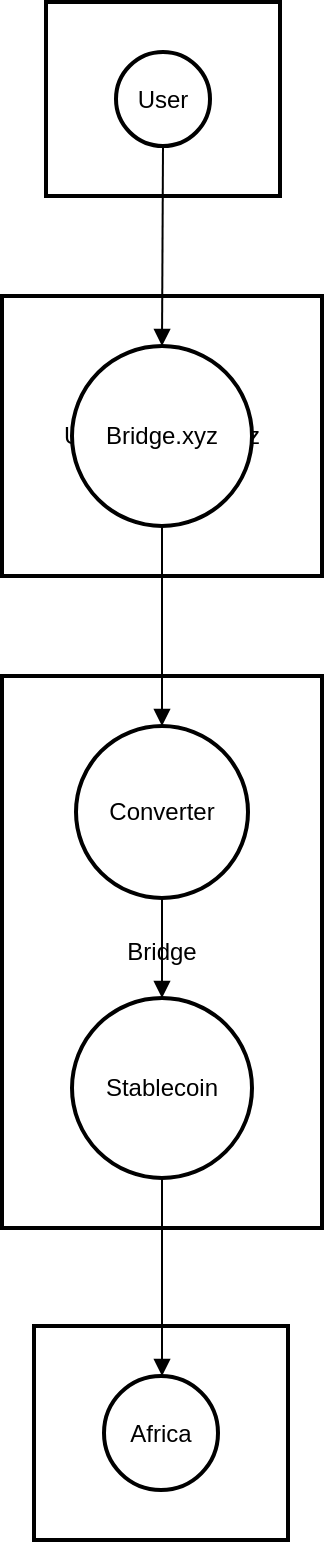 <mxfile version="24.8.6">
  <diagram name="Page-1" id="KQAVt6frobfL3BxXdqqZ">
    <mxGraphModel>
      <root>
        <mxCell id="0" />
        <mxCell id="1" parent="0" />
        <mxCell id="2" value="Transfer" style="whiteSpace=wrap;strokeWidth=2;" vertex="1" parent="1">
          <mxGeometry x="24" y="670" width="127" height="107" as="geometry" />
        </mxCell>
        <mxCell id="3" value="Bridge" style="whiteSpace=wrap;strokeWidth=2;" vertex="1" parent="1">
          <mxGeometry x="8" y="345" width="160" height="276" as="geometry" />
        </mxCell>
        <mxCell id="4" value="USD to Bridge.xyz" style="whiteSpace=wrap;strokeWidth=2;" vertex="1" parent="1">
          <mxGeometry x="8" y="155" width="160" height="140" as="geometry" />
        </mxCell>
        <mxCell id="5" value="User" style="whiteSpace=wrap;strokeWidth=2;" vertex="1" parent="1">
          <mxGeometry x="30" y="8" width="117" height="97" as="geometry" />
        </mxCell>
        <mxCell id="6" value="User" style="ellipse;aspect=fixed;strokeWidth=2;whiteSpace=wrap;" vertex="1" parent="1">
          <mxGeometry x="65" y="33" width="47" height="47" as="geometry" />
        </mxCell>
        <mxCell id="7" value="Bridge.xyz" style="ellipse;aspect=fixed;strokeWidth=2;whiteSpace=wrap;" vertex="1" parent="1">
          <mxGeometry x="43" y="180" width="90" height="90" as="geometry" />
        </mxCell>
        <mxCell id="8" value="Converter" style="ellipse;aspect=fixed;strokeWidth=2;whiteSpace=wrap;" vertex="1" parent="1">
          <mxGeometry x="45" y="370" width="86" height="86" as="geometry" />
        </mxCell>
        <mxCell id="9" value="Stablecoin" style="ellipse;aspect=fixed;strokeWidth=2;whiteSpace=wrap;" vertex="1" parent="1">
          <mxGeometry x="43" y="506" width="90" height="90" as="geometry" />
        </mxCell>
        <mxCell id="10" value="Africa" style="ellipse;aspect=fixed;strokeWidth=2;whiteSpace=wrap;" vertex="1" parent="1">
          <mxGeometry x="59" y="695" width="57" height="57" as="geometry" />
        </mxCell>
        <mxCell id="11" value="" style="curved=1;startArrow=none;endArrow=block;exitX=0.49;exitY=1;entryX=0.5;entryY=0;" edge="1" parent="1" source="6" target="7">
          <mxGeometry relative="1" as="geometry">
            <Array as="points" />
          </mxGeometry>
        </mxCell>
        <mxCell id="12" value="" style="curved=1;startArrow=none;endArrow=block;exitX=0.5;exitY=1;entryX=0.5;entryY=0;" edge="1" parent="1" source="7" target="8">
          <mxGeometry relative="1" as="geometry">
            <Array as="points" />
          </mxGeometry>
        </mxCell>
        <mxCell id="13" value="" style="curved=1;startArrow=none;endArrow=block;exitX=0.5;exitY=1;entryX=0.5;entryY=0;" edge="1" parent="1" source="8" target="9">
          <mxGeometry relative="1" as="geometry">
            <Array as="points" />
          </mxGeometry>
        </mxCell>
        <mxCell id="14" value="" style="curved=1;startArrow=none;endArrow=block;exitX=0.5;exitY=0.99;entryX=0.51;entryY=0.01;" edge="1" parent="1" source="9" target="10">
          <mxGeometry relative="1" as="geometry">
            <Array as="points" />
          </mxGeometry>
        </mxCell>
      </root>
    </mxGraphModel>
  </diagram>
</mxfile>
